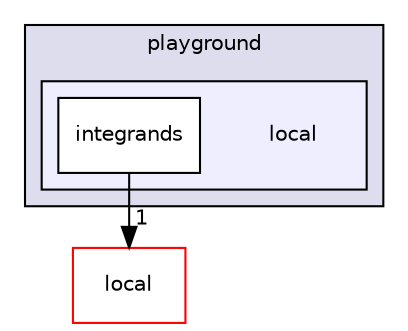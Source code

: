 digraph "local" {
  compound=true
  node [ fontsize="10", fontname="Helvetica"];
  edge [ labelfontsize="10", labelfontname="Helvetica"];
  subgraph clusterdir_c0688d8f58f2ac48be580c635590bfde {
    graph [ bgcolor="#ddddee", pencolor="black", label="playground" fontname="Helvetica", fontsize="10", URL="dir_c0688d8f58f2ac48be580c635590bfde.html"]
  subgraph clusterdir_d00384fe0515cc1d7f40fdb61281b6b4 {
    graph [ bgcolor="#eeeeff", pencolor="black", label="" URL="dir_d00384fe0515cc1d7f40fdb61281b6b4.html"];
    dir_d00384fe0515cc1d7f40fdb61281b6b4 [shape=plaintext label="local"];
    dir_c62e64816a07060483577633adbf64eb [shape=box label="integrands" color="black" fillcolor="white" style="filled" URL="dir_c62e64816a07060483577633adbf64eb.html"];
  }
  }
  dir_7df66b530ab698acb840d3fba4a971eb [shape=box label="local" fillcolor="white" style="filled" color="red" URL="dir_7df66b530ab698acb840d3fba4a971eb.html"];
  dir_c62e64816a07060483577633adbf64eb->dir_7df66b530ab698acb840d3fba4a971eb [headlabel="1", labeldistance=1.5 headhref="dir_000044_000017.html"];
}
